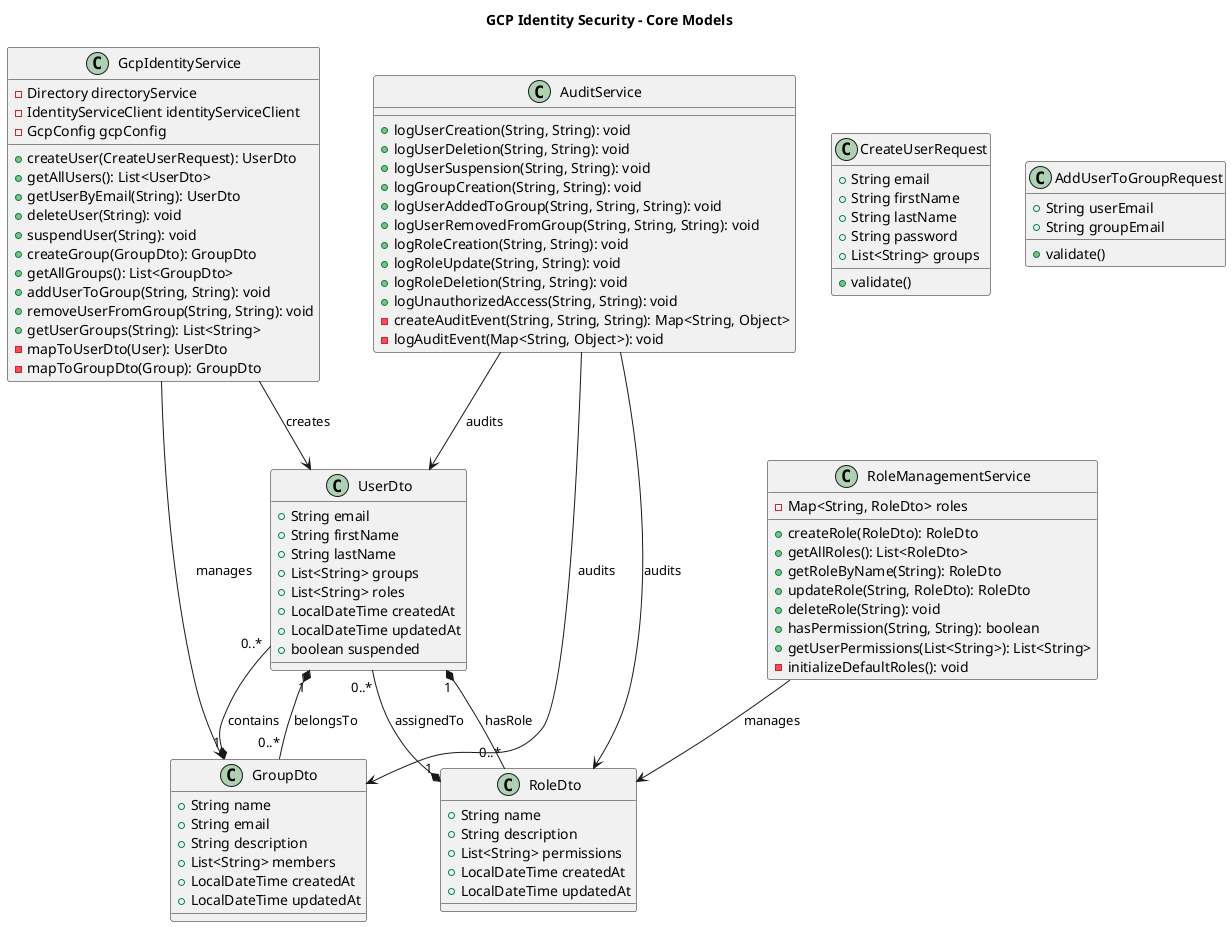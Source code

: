@startuml class_diagram
title GCP Identity Security - Core Models

class UserDto {
  +String email
  +String firstName
  +String lastName
  +List<String> groups
  +List<String> roles
  +LocalDateTime createdAt
  +LocalDateTime updatedAt
  +boolean suspended
}

class GroupDto {
  +String name
  +String email
  +String description
  +List<String> members
  +LocalDateTime createdAt
  +LocalDateTime updatedAt
}

class RoleDto {
  +String name
  +String description
  +List<String> permissions
  +LocalDateTime createdAt
  +LocalDateTime updatedAt
}

class CreateUserRequest {
  +String email
  +String firstName
  +String lastName
  +String password
  +List<String> groups
  +validate()
}

class AddUserToGroupRequest {
  +String userEmail
  +String groupEmail
  +validate()
}

class GcpIdentityService {
  -Directory directoryService
  -IdentityServiceClient identityServiceClient
  -GcpConfig gcpConfig
  
  +createUser(CreateUserRequest): UserDto
  +getAllUsers(): List<UserDto>
  +getUserByEmail(String): UserDto
  +deleteUser(String): void
  +suspendUser(String): void
  +createGroup(GroupDto): GroupDto
  +getAllGroups(): List<GroupDto>
  +addUserToGroup(String, String): void
  +removeUserFromGroup(String, String): void
  +getUserGroups(String): List<String>
  -mapToUserDto(User): UserDto
  -mapToGroupDto(Group): GroupDto
}

class RoleManagementService {
  -Map<String, RoleDto> roles
  
  +createRole(RoleDto): RoleDto
  +getAllRoles(): List<RoleDto>
  +getRoleByName(String): RoleDto
  +updateRole(String, RoleDto): RoleDto
  +deleteRole(String): void
  +hasPermission(String, String): boolean
  +getUserPermissions(List<String>): List<String>
  -initializeDefaultRoles(): void
}

class AuditService {
  +logUserCreation(String, String): void
  +logUserDeletion(String, String): void
  +logUserSuspension(String, String): void
  +logGroupCreation(String, String): void
  +logUserAddedToGroup(String, String, String): void
  +logUserRemovedFromGroup(String, String, String): void
  +logRoleCreation(String, String): void
  +logRoleUpdate(String, String): void
  +logRoleDeletion(String, String): void
  +logUnauthorizedAccess(String, String): void
  -createAuditEvent(String, String, String): Map<String, Object>
  -logAuditEvent(Map<String, Object>): void
}

UserDto "1" *-- "0..*" GroupDto : belongsTo
UserDto "1" *-- "0..*" RoleDto : hasRole
GroupDto "1" *-- "0..*" UserDto : contains
RoleDto "1" *-- "0..*" UserDto : assignedTo

GcpIdentityService --> UserDto : creates
GcpIdentityService --> GroupDto : manages
RoleManagementService --> RoleDto : manages
AuditService --> UserDto : audits
AuditService --> GroupDto : audits
AuditService --> RoleDto : audits

@enduml